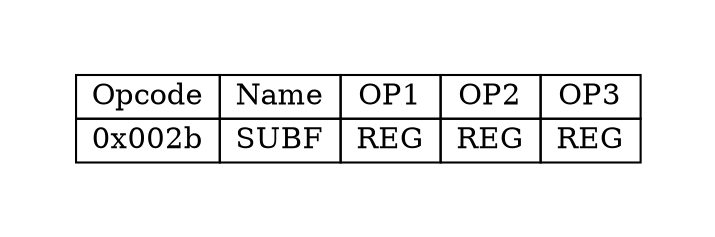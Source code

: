 digraph{
graph [pad="0.5", nodesep="0.5", ranksep="2" ]
node[shape=plain]
Foo [label=<
<table border="0" cellborder="1" cellspacing="0">
<tr><td> Opcode </td> <td> Name </td> <td> OP1 </td><td> OP2 </td><td> OP3 </td> </tr>
<tr>"<td> 0x002b </td><td> SUBF </td><td> REG </td><td> REG </td><td> REG </td> </tr>
</table>>];
}
